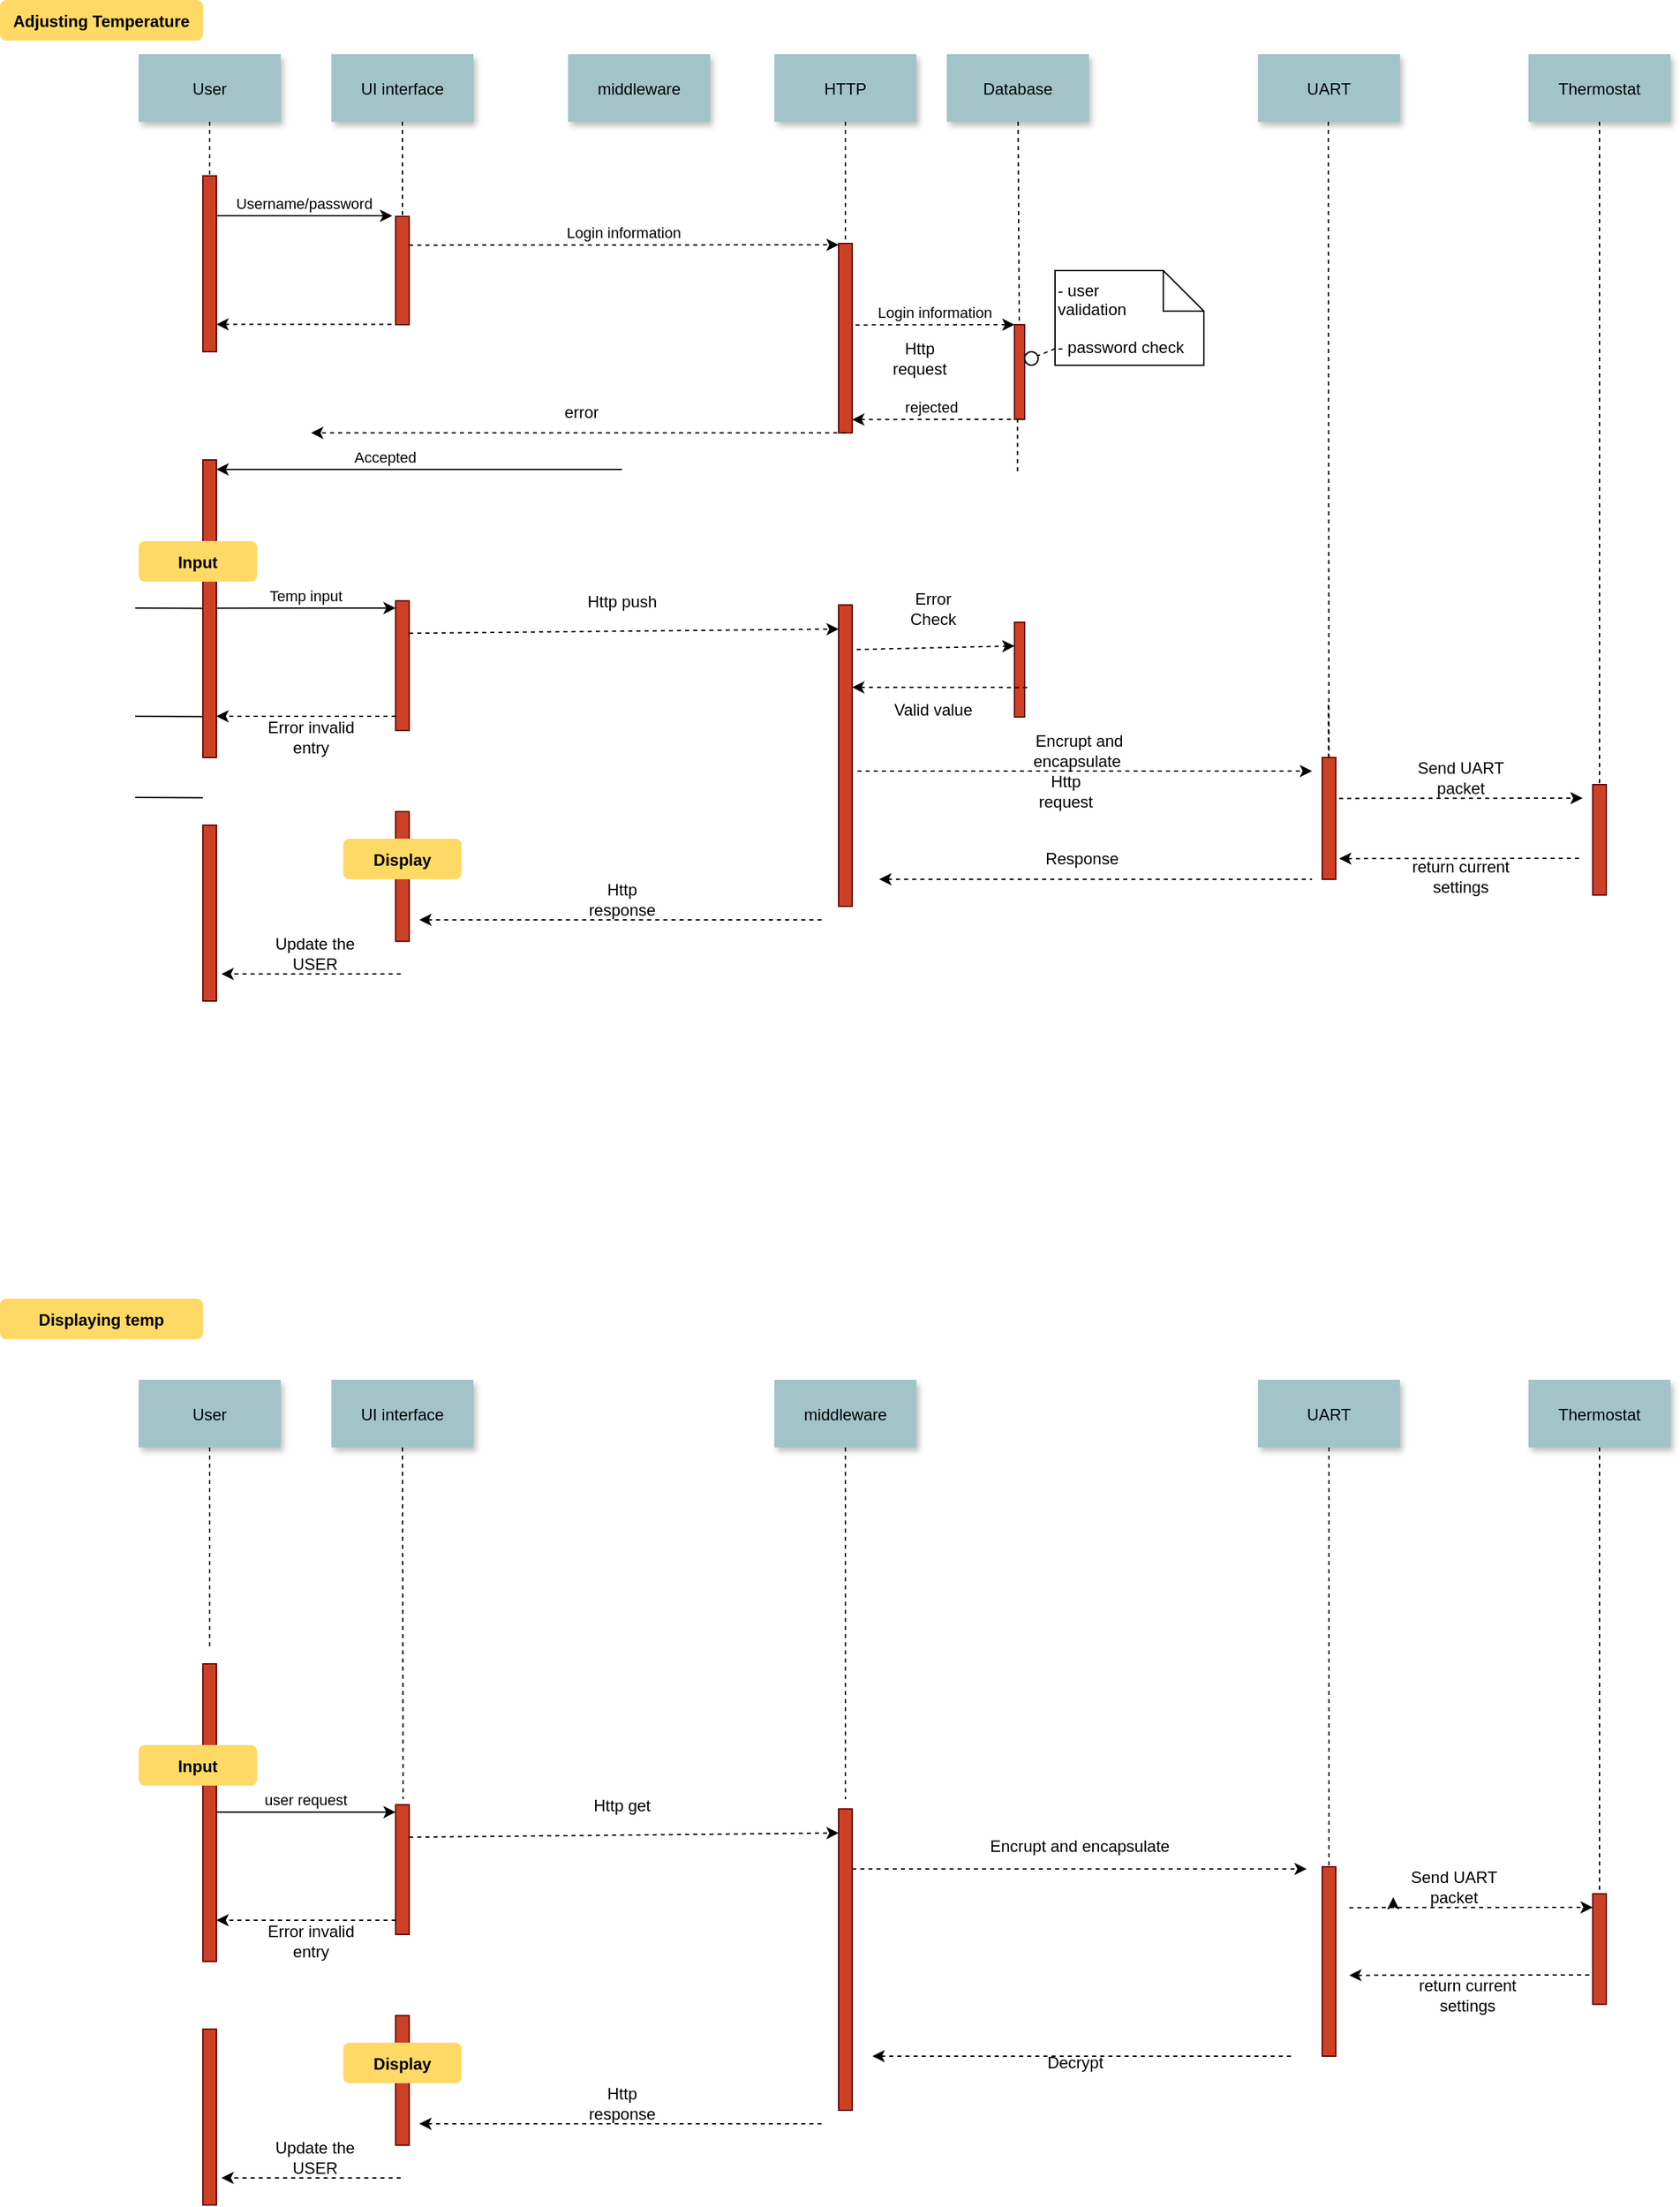 <mxfile version="24.2.5" type="device">
  <diagram name="Page-1" id="9361dd3d-8414-5efd-6122-117bd74ce7a7">
    <mxGraphModel dx="1436" dy="715" grid="1" gridSize="10" guides="1" tooltips="1" connect="1" arrows="1" fold="1" page="0" pageScale="1.5" pageWidth="826" pageHeight="1169" background="none" math="0" shadow="0">
      <root>
        <mxCell id="0" />
        <mxCell id="1" parent="0" />
        <mxCell id="2" value="" style="fillColor=#CC4125;strokeColor=#660000" parent="1" vertex="1">
          <mxGeometry x="200" y="150" width="10" height="130" as="geometry" />
        </mxCell>
        <mxCell id="4" value="User" style="shadow=1;fillColor=#A2C4C9;strokeColor=none" parent="1" vertex="1">
          <mxGeometry x="152.5" y="60" width="105" height="50" as="geometry" />
        </mxCell>
        <mxCell id="6" value="" style="fillColor=#CC4125;strokeColor=#660000" parent="1" vertex="1">
          <mxGeometry x="342.5" y="180" width="10" height="80" as="geometry" />
        </mxCell>
        <mxCell id="7" value="UI interface" style="shadow=1;fillColor=#A2C4C9;strokeColor=none" parent="1" vertex="1">
          <mxGeometry x="295" y="60" width="105" height="50" as="geometry" />
        </mxCell>
        <mxCell id="8" value="" style="edgeStyle=none;endArrow=none;dashed=1" parent="1" source="7" target="6" edge="1">
          <mxGeometry x="272.335" y="165" width="100" height="100" as="geometry">
            <mxPoint x="347.259" y="110" as="sourcePoint" />
            <mxPoint x="347.576" y="165" as="targetPoint" />
          </mxGeometry>
        </mxCell>
        <mxCell id="9" value="Username/password" style="edgeStyle=none;verticalLabelPosition=top;verticalAlign=bottom" parent="1" edge="1">
          <mxGeometry x="220" y="92" width="100" height="100" as="geometry">
            <mxPoint x="210" y="179.5" as="sourcePoint" />
            <mxPoint x="340" y="179.5" as="targetPoint" />
          </mxGeometry>
        </mxCell>
        <mxCell id="11" value="" style="edgeStyle=none;verticalLabelPosition=top;verticalAlign=bottom;endArrow=none;startArrow=classic;dashed=1" parent="1" edge="1">
          <mxGeometry x="220" y="172.259" width="100" height="100" as="geometry">
            <mxPoint x="210" y="259.759" as="sourcePoint" />
            <mxPoint x="340" y="259.759" as="targetPoint" />
          </mxGeometry>
        </mxCell>
        <mxCell id="13" value="Login information" style="edgeStyle=none;verticalLabelPosition=top;verticalAlign=bottom;dashed=1" parent="1" edge="1">
          <mxGeometry x="385.455" y="113.916" width="100" height="100" as="geometry">
            <mxPoint x="352.5" y="201.206" as="sourcePoint" />
            <mxPoint x="670" y="201" as="targetPoint" />
          </mxGeometry>
        </mxCell>
        <mxCell id="21" value="" style="fillColor=#CC4125;strokeColor=#660000" parent="1" vertex="1">
          <mxGeometry x="670" y="200" width="10" height="140" as="geometry" />
        </mxCell>
        <mxCell id="22" value="HTTP" style="shadow=1;fillColor=#A2C4C9;strokeColor=none" parent="1" vertex="1">
          <mxGeometry x="622.5" y="60" width="105" height="50" as="geometry" />
        </mxCell>
        <mxCell id="23" value="" style="edgeStyle=none;endArrow=none;dashed=1" parent="1" source="22" target="21" edge="1">
          <mxGeometry x="614.488" y="175.0" width="100" height="100" as="geometry">
            <mxPoint x="674.653" y="110" as="sourcePoint" />
            <mxPoint x="674.653" y="260" as="targetPoint" />
          </mxGeometry>
        </mxCell>
        <mxCell id="24" value="Database" style="shadow=1;fillColor=#A2C4C9;strokeColor=none" parent="1" vertex="1">
          <mxGeometry x="750" y="60" width="105" height="50" as="geometry" />
        </mxCell>
        <mxCell id="25" value="" style="edgeStyle=none;endArrow=none;dashed=1" parent="1" source="24" target="26" edge="1">
          <mxGeometry x="727.335" y="165" width="100" height="100" as="geometry">
            <mxPoint x="802.259" y="110" as="sourcePoint" />
            <mxPoint x="802.576" y="165" as="targetPoint" />
          </mxGeometry>
        </mxCell>
        <mxCell id="26" value="" style="fillColor=#CC4125;strokeColor=#660000" parent="1" vertex="1">
          <mxGeometry x="800" y="260" width="7.5" height="70" as="geometry" />
        </mxCell>
        <mxCell id="28" value="" style="edgeStyle=elbowEdgeStyle;elbow=vertical;dashed=1;verticalLabelPosition=bottom;verticalAlign=top;exitX=0.5;exitY=1;exitDx=0;exitDy=0;" parent="1" edge="1" source="21">
          <mxGeometry x="550" y="280" width="100" height="100" as="geometry">
            <mxPoint x="660" y="350" as="sourcePoint" />
            <mxPoint x="280" y="340" as="targetPoint" />
            <Array as="points">
              <mxPoint x="320" y="340" />
              <mxPoint x="583" y="378" />
            </Array>
          </mxGeometry>
        </mxCell>
        <mxCell id="30" value="Thermostat" style="shadow=1;fillColor=#A2C4C9;strokeColor=none" parent="1" vertex="1">
          <mxGeometry x="1180" y="60" width="105" height="50" as="geometry" />
        </mxCell>
        <mxCell id="33" value="" style="edgeStyle=elbowEdgeStyle;elbow=horizontal;endArrow=none;dashed=1" parent="1" source="4" target="2" edge="1">
          <mxGeometry x="230.0" y="310" width="100" height="100" as="geometry">
            <mxPoint x="230.0" y="410" as="sourcePoint" />
            <mxPoint x="330" y="310" as="targetPoint" />
          </mxGeometry>
        </mxCell>
        <mxCell id="38" value="" style="edgeStyle=elbowEdgeStyle;elbow=horizontal;endArrow=none;dashed=1" parent="1" edge="1">
          <mxGeometry x="932.259" y="240" width="100" height="100" as="geometry">
            <mxPoint x="802.259" y="329.394" as="sourcePoint" />
            <mxPoint x="802.259" y="370" as="targetPoint" />
            <Array as="points">
              <mxPoint x="802.259" y="350" />
            </Array>
          </mxGeometry>
        </mxCell>
        <mxCell id="39" value="" style="ellipse;fillColor=none" parent="1" vertex="1">
          <mxGeometry x="807.5" y="280.004" width="10.0" height="10" as="geometry" />
        </mxCell>
        <mxCell id="40" value=" - user&#xa; validation&#xa;&#xa; - password check" style="shape=note;align=left" parent="1" vertex="1">
          <mxGeometry x="829.97" y="220" width="110.03" height="70" as="geometry" />
        </mxCell>
        <mxCell id="41" value="" style="edgeStyle=none;endArrow=none;dashed=1" parent="1" source="40" target="39" edge="1">
          <mxGeometry x="1030" y="180" width="100" height="100" as="geometry">
            <mxPoint x="1030" y="280" as="sourcePoint" />
            <mxPoint x="1130" y="180" as="targetPoint" />
          </mxGeometry>
        </mxCell>
        <mxCell id="42" value="" style="fillColor=#CC4125;strokeColor=#660000" parent="1" vertex="1">
          <mxGeometry x="200" y="360" width="10" height="220" as="geometry" />
        </mxCell>
        <mxCell id="43" value="             Accepted" style="edgeStyle=elbowEdgeStyle;elbow=vertical;dashed=0;verticalLabelPosition=top;verticalAlign=bottom;align=right" parent="1" target="42" edge="1">
          <mxGeometry x="190" y="329.759" width="100" height="100" as="geometry">
            <mxPoint x="509.784" y="367" as="sourcePoint" />
            <mxPoint x="220" y="370" as="targetPoint" />
            <Array as="points" />
          </mxGeometry>
        </mxCell>
        <mxCell id="48" value="" style="fillColor=#CC4125;strokeColor=#660000" parent="1" vertex="1">
          <mxGeometry x="342.5" y="464.167" width="10" height="95.833" as="geometry" />
        </mxCell>
        <mxCell id="49" value="" style="fillColor=#CC4125;strokeColor=#660000" parent="1" vertex="1">
          <mxGeometry x="1227.5" y="600.003" width="10" height="81.667" as="geometry" />
        </mxCell>
        <mxCell id="50" value="" style="edgeStyle=none;endArrow=none;dashed=1" parent="1" source="30" target="49" edge="1">
          <mxGeometry x="956.571" y="205" width="100" height="100" as="geometry">
            <mxPoint x="1031.736" y="150" as="sourcePoint" />
            <mxPoint x="1031.736" y="329.394" as="targetPoint" />
          </mxGeometry>
        </mxCell>
        <mxCell id="51" value="Temp input" style="edgeStyle=elbowEdgeStyle;elbow=vertical;verticalLabelPosition=top;verticalAlign=bottom" parent="1" edge="1">
          <mxGeometry x="212.5" y="469.583" width="100" height="100" as="geometry">
            <mxPoint x="210" y="469.583" as="sourcePoint" />
            <mxPoint x="342.5" y="469.583" as="targetPoint" />
            <Array as="points" />
          </mxGeometry>
        </mxCell>
        <mxCell id="66" value="" style="fillColor=#CC4125;strokeColor=#660000" parent="1" vertex="1">
          <mxGeometry x="200" y="630" width="10" height="130" as="geometry" />
        </mxCell>
        <mxCell id="67" value="" style="edgeStyle=elbowEdgeStyle;elbow=vertical;dashed=1;verticalLabelPosition=bottom;verticalAlign=top" parent="1" edge="1">
          <mxGeometry x="507.5" y="664.342" width="100" height="100" as="geometry">
            <mxPoint x="342.5" y="549.5" as="sourcePoint" />
            <mxPoint x="210" y="549.5" as="targetPoint" />
            <Array as="points" />
          </mxGeometry>
        </mxCell>
        <mxCell id="71" value="Adjusting Temperature" style="rounded=1;fontStyle=1;fillColor=#FFD966;strokeColor=none" parent="1" vertex="1">
          <mxGeometry x="50" y="20" width="150" height="30" as="geometry" />
        </mxCell>
        <mxCell id="72" value="Input" style="rounded=1;fontStyle=1;fillColor=#FFD966;strokeColor=none" parent="1" vertex="1">
          <mxGeometry x="152.5" y="420" width="87.5" height="30" as="geometry" />
        </mxCell>
        <mxCell id="82" value="" style="edgeStyle=elbowEdgeStyle;elbow=vertical;endArrow=none" parent="1" edge="1">
          <mxGeometry x="60.0" y="419.711" width="100" height="100" as="geometry">
            <mxPoint x="200" y="469.711" as="sourcePoint" />
            <mxPoint x="150.0" y="469.711" as="targetPoint" />
          </mxGeometry>
        </mxCell>
        <mxCell id="83" value="" style="edgeStyle=elbowEdgeStyle;elbow=vertical;endArrow=none" parent="1" edge="1">
          <mxGeometry x="60" y="499.711" width="100" height="100" as="geometry">
            <mxPoint x="200.0" y="549.711" as="sourcePoint" />
            <mxPoint x="150" y="549.711" as="targetPoint" />
          </mxGeometry>
        </mxCell>
        <mxCell id="84" value="" style="edgeStyle=elbowEdgeStyle;elbow=vertical;endArrow=none" parent="1" edge="1">
          <mxGeometry x="60.0" y="559.711" width="100" height="100" as="geometry">
            <mxPoint x="200" y="609.711" as="sourcePoint" />
            <mxPoint x="150.0" y="609.711" as="targetPoint" />
          </mxGeometry>
        </mxCell>
        <mxCell id="H_doL6Hf1tkS4kvQg3EP-90" value="Login information" style="edgeStyle=none;verticalLabelPosition=top;verticalAlign=bottom;dashed=1;entryX=0;entryY=0;entryDx=0;entryDy=0;" parent="1" target="26" edge="1">
          <mxGeometry x="385.455" y="113.916" width="100" height="100" as="geometry">
            <mxPoint x="682.5" y="260.206" as="sourcePoint" />
            <mxPoint x="1000" y="260" as="targetPoint" />
          </mxGeometry>
        </mxCell>
        <mxCell id="H_doL6Hf1tkS4kvQg3EP-91" value="rejected" style="edgeStyle=none;verticalLabelPosition=top;verticalAlign=bottom;dashed=1;entryX=0;entryY=0;entryDx=0;entryDy=0;startArrow=classic;startFill=1;endArrow=none;endFill=0;" parent="1" edge="1">
          <mxGeometry x="385.455" y="113.916" width="100" height="100" as="geometry">
            <mxPoint x="680" y="330.206" as="sourcePoint" />
            <mxPoint x="797.5" y="330" as="targetPoint" />
            <Array as="points">
              <mxPoint x="730" y="330" />
            </Array>
          </mxGeometry>
        </mxCell>
        <mxCell id="H_doL6Hf1tkS4kvQg3EP-92" value="" style="fillColor=#CC4125;strokeColor=#660000" parent="1" vertex="1">
          <mxGeometry x="670" y="467.19" width="10" height="222.81" as="geometry" />
        </mxCell>
        <mxCell id="H_doL6Hf1tkS4kvQg3EP-95" value="Http request" style="text;html=1;align=center;verticalAlign=middle;whiteSpace=wrap;rounded=0;" parent="1" vertex="1">
          <mxGeometry x="700" y="270" width="60" height="30" as="geometry" />
        </mxCell>
        <mxCell id="H_doL6Hf1tkS4kvQg3EP-97" value="Http push" style="text;html=1;align=center;verticalAlign=middle;whiteSpace=wrap;rounded=0;" parent="1" vertex="1">
          <mxGeometry x="480" y="450" width="60" height="30" as="geometry" />
        </mxCell>
        <mxCell id="H_doL6Hf1tkS4kvQg3EP-98" value="Encrupt and encapsulate&amp;nbsp;" style="text;html=1;align=center;verticalAlign=middle;whiteSpace=wrap;rounded=0;" parent="1" vertex="1">
          <mxGeometry x="817.5" y="560" width="60" height="30" as="geometry" />
        </mxCell>
        <mxCell id="H_doL6Hf1tkS4kvQg3EP-100" value="UART" style="shadow=1;fillColor=#A2C4C9;strokeColor=none" parent="1" vertex="1">
          <mxGeometry x="980" y="60" width="105" height="50" as="geometry" />
        </mxCell>
        <mxCell id="H_doL6Hf1tkS4kvQg3EP-101" value="" style="edgeStyle=none;endArrow=none;dashed=1" parent="1" source="H_doL6Hf1tkS4kvQg3EP-104" edge="1">
          <mxGeometry x="956.571" y="205" width="100" height="100" as="geometry">
            <mxPoint x="1032" y="110" as="sourcePoint" />
            <mxPoint x="1032" y="540" as="targetPoint" />
          </mxGeometry>
        </mxCell>
        <mxCell id="H_doL6Hf1tkS4kvQg3EP-102" value="" style="edgeStyle=none;verticalLabelPosition=top;verticalAlign=bottom;dashed=1;exitX=1;exitY=0.25;exitDx=0;exitDy=0;" parent="1" source="48" edge="1">
          <mxGeometry x="385.455" y="113.916" width="100" height="100" as="geometry">
            <mxPoint x="382.5" y="485.206" as="sourcePoint" />
            <mxPoint x="670" y="485" as="targetPoint" />
          </mxGeometry>
        </mxCell>
        <mxCell id="H_doL6Hf1tkS4kvQg3EP-103" value="" style="edgeStyle=none;verticalLabelPosition=top;verticalAlign=bottom;dashed=1;" parent="1" edge="1">
          <mxGeometry x="385.455" y="113.916" width="100" height="100" as="geometry">
            <mxPoint x="683.97" y="589.996" as="sourcePoint" />
            <mxPoint x="1020" y="590" as="targetPoint" />
          </mxGeometry>
        </mxCell>
        <mxCell id="H_doL6Hf1tkS4kvQg3EP-106" value="" style="edgeStyle=none;endArrow=none;dashed=1" parent="1" target="H_doL6Hf1tkS4kvQg3EP-104" edge="1">
          <mxGeometry x="956.571" y="205" width="100" height="100" as="geometry">
            <mxPoint x="1032" y="110" as="sourcePoint" />
            <mxPoint x="1032" y="540" as="targetPoint" />
          </mxGeometry>
        </mxCell>
        <mxCell id="H_doL6Hf1tkS4kvQg3EP-104" value="" style="fillColor=#CC4125;strokeColor=#660000" parent="1" vertex="1">
          <mxGeometry x="1027.5" y="580" width="10" height="90" as="geometry" />
        </mxCell>
        <mxCell id="H_doL6Hf1tkS4kvQg3EP-107" value="" style="edgeStyle=none;verticalLabelPosition=top;verticalAlign=bottom;dashed=1;" parent="1" edge="1">
          <mxGeometry x="385.455" y="113.916" width="100" height="100" as="geometry">
            <mxPoint x="1040" y="610.206" as="sourcePoint" />
            <mxPoint x="1220" y="610" as="targetPoint" />
          </mxGeometry>
        </mxCell>
        <mxCell id="H_doL6Hf1tkS4kvQg3EP-108" value="" style="fillColor=#CC4125;strokeColor=#660000" parent="1" vertex="1">
          <mxGeometry x="800" y="480" width="7.5" height="70" as="geometry" />
        </mxCell>
        <mxCell id="H_doL6Hf1tkS4kvQg3EP-111" value="" style="edgeStyle=none;verticalLabelPosition=top;verticalAlign=bottom;dashed=1;exitX=1.334;exitY=0.148;exitDx=0;exitDy=0;exitPerimeter=0;entryX=0;entryY=0.25;entryDx=0;entryDy=0;" parent="1" source="H_doL6Hf1tkS4kvQg3EP-92" target="H_doL6Hf1tkS4kvQg3EP-108" edge="1">
          <mxGeometry x="385.455" y="113.916" width="100" height="100" as="geometry">
            <mxPoint x="700" y="490" as="sourcePoint" />
            <mxPoint x="800" y="490" as="targetPoint" />
          </mxGeometry>
        </mxCell>
        <mxCell id="H_doL6Hf1tkS4kvQg3EP-112" value="Error Check" style="text;html=1;align=center;verticalAlign=middle;whiteSpace=wrap;rounded=0;" parent="1" vertex="1">
          <mxGeometry x="710" y="455" width="60" height="30" as="geometry" />
        </mxCell>
        <mxCell id="H_doL6Hf1tkS4kvQg3EP-113" value="" style="edgeStyle=none;verticalLabelPosition=top;verticalAlign=bottom;dashed=1;startArrow=classic;startFill=1;endArrow=none;endFill=0;" parent="1" edge="1">
          <mxGeometry x="385.455" y="113.916" width="100" height="100" as="geometry">
            <mxPoint x="680" y="528.1" as="sourcePoint" />
            <mxPoint x="810" y="528.2" as="targetPoint" />
          </mxGeometry>
        </mxCell>
        <mxCell id="H_doL6Hf1tkS4kvQg3EP-114" value="Valid value" style="text;html=1;align=center;verticalAlign=middle;whiteSpace=wrap;rounded=0;" parent="1" vertex="1">
          <mxGeometry x="710" y="530" width="60" height="30" as="geometry" />
        </mxCell>
        <mxCell id="H_doL6Hf1tkS4kvQg3EP-115" value="Send UART packet" style="text;html=1;align=center;verticalAlign=middle;whiteSpace=wrap;rounded=0;" parent="1" vertex="1">
          <mxGeometry x="1085" y="580" width="90" height="30" as="geometry" />
        </mxCell>
        <mxCell id="H_doL6Hf1tkS4kvQg3EP-116" value="" style="edgeStyle=none;verticalLabelPosition=top;verticalAlign=bottom;dashed=1;endArrow=none;endFill=0;startArrow=classic;startFill=1;" parent="1" edge="1">
          <mxGeometry x="385.455" y="113.916" width="100" height="100" as="geometry">
            <mxPoint x="700" y="670" as="sourcePoint" />
            <mxPoint x="1020" y="670" as="targetPoint" />
          </mxGeometry>
        </mxCell>
        <mxCell id="H_doL6Hf1tkS4kvQg3EP-117" value="Response" style="text;html=1;align=center;verticalAlign=middle;whiteSpace=wrap;rounded=0;" parent="1" vertex="1">
          <mxGeometry x="805" y="640" width="90" height="30" as="geometry" />
        </mxCell>
        <mxCell id="H_doL6Hf1tkS4kvQg3EP-118" value="" style="edgeStyle=none;verticalLabelPosition=top;verticalAlign=bottom;dashed=1;endArrow=none;endFill=0;startArrow=classic;startFill=1;" parent="1" edge="1">
          <mxGeometry x="385.455" y="113.916" width="100" height="100" as="geometry">
            <mxPoint x="360" y="700" as="sourcePoint" />
            <mxPoint x="660" y="700" as="targetPoint" />
          </mxGeometry>
        </mxCell>
        <mxCell id="H_doL6Hf1tkS4kvQg3EP-119" value="" style="fillColor=#CC4125;strokeColor=#660000" parent="1" vertex="1">
          <mxGeometry x="342.5" y="619.997" width="10" height="95.833" as="geometry" />
        </mxCell>
        <mxCell id="H_doL6Hf1tkS4kvQg3EP-120" value="Http response" style="text;html=1;align=center;verticalAlign=middle;whiteSpace=wrap;rounded=0;" parent="1" vertex="1">
          <mxGeometry x="480" y="670" width="60" height="30" as="geometry" />
        </mxCell>
        <mxCell id="H_doL6Hf1tkS4kvQg3EP-122" value="Display" style="rounded=1;fontStyle=1;fillColor=#FFD966;strokeColor=none" parent="1" vertex="1">
          <mxGeometry x="303.75" y="640" width="87.5" height="30" as="geometry" />
        </mxCell>
        <mxCell id="H_doL6Hf1tkS4kvQg3EP-123" value="" style="edgeStyle=elbowEdgeStyle;elbow=horizontal;dashed=1;verticalLabelPosition=bottom;verticalAlign=top" parent="1" edge="1">
          <mxGeometry x="507.5" y="664.342" width="100" height="100" as="geometry">
            <mxPoint x="346.25" y="740" as="sourcePoint" />
            <mxPoint x="213.75" y="740" as="targetPoint" />
            <Array as="points" />
          </mxGeometry>
        </mxCell>
        <mxCell id="H_doL6Hf1tkS4kvQg3EP-124" value="Error invalid entry" style="text;html=1;align=center;verticalAlign=middle;whiteSpace=wrap;rounded=0;" parent="1" vertex="1">
          <mxGeometry x="240" y="550" width="80" height="30" as="geometry" />
        </mxCell>
        <mxCell id="H_doL6Hf1tkS4kvQg3EP-125" value="Update the USER" style="text;html=1;align=center;verticalAlign=middle;whiteSpace=wrap;rounded=0;" parent="1" vertex="1">
          <mxGeometry x="240" y="710" width="86.25" height="30" as="geometry" />
        </mxCell>
        <mxCell id="XTW94wJW1PPxuWSzPm6i-85" value="User" style="shadow=1;fillColor=#A2C4C9;strokeColor=none" parent="1" vertex="1">
          <mxGeometry x="152.5" y="1040" width="105" height="50" as="geometry" />
        </mxCell>
        <mxCell id="XTW94wJW1PPxuWSzPm6i-87" value="UI interface" style="shadow=1;fillColor=#A2C4C9;strokeColor=none" parent="1" vertex="1">
          <mxGeometry x="295" y="1040" width="105" height="50" as="geometry" />
        </mxCell>
        <mxCell id="XTW94wJW1PPxuWSzPm6i-88" value="" style="edgeStyle=none;endArrow=none;dashed=1" parent="1" source="XTW94wJW1PPxuWSzPm6i-87" edge="1">
          <mxGeometry x="272.335" y="165" width="100" height="100" as="geometry">
            <mxPoint x="347.259" y="1000" as="sourcePoint" />
            <mxPoint x="348" y="1350" as="targetPoint" />
          </mxGeometry>
        </mxCell>
        <mxCell id="XTW94wJW1PPxuWSzPm6i-93" value="middleware" style="shadow=1;fillColor=#A2C4C9;strokeColor=none" parent="1" vertex="1">
          <mxGeometry x="622.5" y="1040" width="105" height="50" as="geometry" />
        </mxCell>
        <mxCell id="XTW94wJW1PPxuWSzPm6i-94" value="" style="edgeStyle=none;endArrow=none;dashed=1" parent="1" source="XTW94wJW1PPxuWSzPm6i-93" edge="1">
          <mxGeometry x="614.488" y="175.0" width="100" height="100" as="geometry">
            <mxPoint x="674.653" y="1000" as="sourcePoint" />
            <mxPoint x="675" y="1350" as="targetPoint" />
          </mxGeometry>
        </mxCell>
        <mxCell id="XTW94wJW1PPxuWSzPm6i-99" value="Thermostat" style="shadow=1;fillColor=#A2C4C9;strokeColor=none" parent="1" vertex="1">
          <mxGeometry x="1180" y="1040" width="105" height="50" as="geometry" />
        </mxCell>
        <mxCell id="XTW94wJW1PPxuWSzPm6i-100" value="" style="edgeStyle=elbowEdgeStyle;elbow=horizontal;endArrow=none;dashed=1" parent="1" source="XTW94wJW1PPxuWSzPm6i-85" edge="1">
          <mxGeometry x="230.0" y="310" width="100" height="100" as="geometry">
            <mxPoint x="230.0" y="1300" as="sourcePoint" />
            <mxPoint x="205" y="1240" as="targetPoint" />
          </mxGeometry>
        </mxCell>
        <mxCell id="XTW94wJW1PPxuWSzPm6i-105" value="" style="fillColor=#CC4125;strokeColor=#660000" parent="1" vertex="1">
          <mxGeometry x="200" y="1250" width="10" height="220" as="geometry" />
        </mxCell>
        <mxCell id="XTW94wJW1PPxuWSzPm6i-107" value="" style="fillColor=#CC4125;strokeColor=#660000" parent="1" vertex="1">
          <mxGeometry x="342.5" y="1354.167" width="10" height="95.833" as="geometry" />
        </mxCell>
        <mxCell id="XTW94wJW1PPxuWSzPm6i-108" value="" style="fillColor=#CC4125;strokeColor=#660000" parent="1" vertex="1">
          <mxGeometry x="1227.5" y="1420.003" width="10" height="81.667" as="geometry" />
        </mxCell>
        <mxCell id="XTW94wJW1PPxuWSzPm6i-109" value="" style="edgeStyle=none;endArrow=none;dashed=1" parent="1" source="XTW94wJW1PPxuWSzPm6i-99" target="XTW94wJW1PPxuWSzPm6i-108" edge="1">
          <mxGeometry x="956.571" y="205" width="100" height="100" as="geometry">
            <mxPoint x="1031.736" y="1040" as="sourcePoint" />
            <mxPoint x="1031.736" y="1219.394" as="targetPoint" />
          </mxGeometry>
        </mxCell>
        <mxCell id="XTW94wJW1PPxuWSzPm6i-110" value="user request" style="edgeStyle=elbowEdgeStyle;elbow=horizontal;verticalLabelPosition=top;verticalAlign=bottom" parent="1" edge="1">
          <mxGeometry x="212.5" y="469.583" width="100" height="100" as="geometry">
            <mxPoint x="210" y="1359.583" as="sourcePoint" />
            <mxPoint x="342.5" y="1359.583" as="targetPoint" />
            <Array as="points" />
          </mxGeometry>
        </mxCell>
        <mxCell id="XTW94wJW1PPxuWSzPm6i-111" value="" style="fillColor=#CC4125;strokeColor=#660000" parent="1" vertex="1">
          <mxGeometry x="200" y="1520" width="10" height="130" as="geometry" />
        </mxCell>
        <mxCell id="XTW94wJW1PPxuWSzPm6i-112" value="" style="edgeStyle=elbowEdgeStyle;elbow=vertical;dashed=1;verticalLabelPosition=bottom;verticalAlign=top" parent="1" edge="1">
          <mxGeometry x="507.5" y="664.342" width="100" height="100" as="geometry">
            <mxPoint x="342.5" y="1439.5" as="sourcePoint" />
            <mxPoint x="210" y="1439.5" as="targetPoint" />
            <Array as="points" />
          </mxGeometry>
        </mxCell>
        <mxCell id="XTW94wJW1PPxuWSzPm6i-113" value="Displaying temp" style="rounded=1;fontStyle=1;fillColor=#FFD966;strokeColor=none" parent="1" vertex="1">
          <mxGeometry x="50" y="980" width="150" height="30" as="geometry" />
        </mxCell>
        <mxCell id="XTW94wJW1PPxuWSzPm6i-114" value="Input" style="rounded=1;fontStyle=1;fillColor=#FFD966;strokeColor=none" parent="1" vertex="1">
          <mxGeometry x="152.5" y="1310" width="87.5" height="30" as="geometry" />
        </mxCell>
        <mxCell id="XTW94wJW1PPxuWSzPm6i-120" value="" style="fillColor=#CC4125;strokeColor=#660000" parent="1" vertex="1">
          <mxGeometry x="670" y="1357.19" width="10" height="222.81" as="geometry" />
        </mxCell>
        <mxCell id="XTW94wJW1PPxuWSzPm6i-122" value="Http get" style="text;html=1;align=center;verticalAlign=middle;whiteSpace=wrap;rounded=0;" parent="1" vertex="1">
          <mxGeometry x="480" y="1340" width="60" height="30" as="geometry" />
        </mxCell>
        <mxCell id="XTW94wJW1PPxuWSzPm6i-123" value="Encrupt and encapsulate&amp;nbsp;" style="text;html=1;align=center;verticalAlign=middle;whiteSpace=wrap;rounded=0;" parent="1" vertex="1">
          <mxGeometry x="760" y="1370" width="180" height="30" as="geometry" />
        </mxCell>
        <mxCell id="XTW94wJW1PPxuWSzPm6i-125" value="" style="edgeStyle=none;endArrow=none;dashed=1" parent="1" source="XTW94wJW1PPxuWSzPm6i-129" edge="1">
          <mxGeometry x="956.571" y="205" width="100" height="100" as="geometry">
            <mxPoint x="1032" y="1000" as="sourcePoint" />
            <mxPoint x="1032" y="1430" as="targetPoint" />
          </mxGeometry>
        </mxCell>
        <mxCell id="XTW94wJW1PPxuWSzPm6i-126" value="" style="edgeStyle=none;verticalLabelPosition=top;verticalAlign=bottom;dashed=1;exitX=1;exitY=0.25;exitDx=0;exitDy=0;" parent="1" source="XTW94wJW1PPxuWSzPm6i-107" edge="1">
          <mxGeometry x="385.455" y="113.916" width="100" height="100" as="geometry">
            <mxPoint x="382.5" y="1375.206" as="sourcePoint" />
            <mxPoint x="670" y="1375" as="targetPoint" />
          </mxGeometry>
        </mxCell>
        <mxCell id="XTW94wJW1PPxuWSzPm6i-127" value="" style="edgeStyle=none;verticalLabelPosition=top;verticalAlign=bottom;dashed=1;" parent="1" edge="1">
          <mxGeometry x="385.455" y="113.916" width="100" height="100" as="geometry">
            <mxPoint x="680" y="1401.586" as="sourcePoint" />
            <mxPoint x="1016.03" y="1401.59" as="targetPoint" />
          </mxGeometry>
        </mxCell>
        <mxCell id="XTW94wJW1PPxuWSzPm6i-128" value="" style="edgeStyle=none;endArrow=none;dashed=1" parent="1" source="XTW94wJW1PPxuWSzPm6i-124" target="XTW94wJW1PPxuWSzPm6i-129" edge="1">
          <mxGeometry x="956.571" y="205" width="100" height="100" as="geometry">
            <mxPoint x="1032" y="1000" as="sourcePoint" />
            <mxPoint x="1032" y="1430" as="targetPoint" />
          </mxGeometry>
        </mxCell>
        <mxCell id="XTW94wJW1PPxuWSzPm6i-129" value="" style="fillColor=#CC4125;strokeColor=#660000" parent="1" vertex="1">
          <mxGeometry x="1027.5" y="1400" width="10" height="140" as="geometry" />
        </mxCell>
        <mxCell id="XTW94wJW1PPxuWSzPm6i-130" value="" style="edgeStyle=none;verticalLabelPosition=top;verticalAlign=bottom;dashed=1;" parent="1" edge="1">
          <mxGeometry x="385.455" y="113.916" width="100" height="100" as="geometry">
            <mxPoint x="1047.5" y="1430.206" as="sourcePoint" />
            <mxPoint x="1227.5" y="1430" as="targetPoint" />
          </mxGeometry>
        </mxCell>
        <mxCell id="XTW94wJW1PPxuWSzPm6i-136" value="Send UART packet" style="text;html=1;align=center;verticalAlign=middle;whiteSpace=wrap;rounded=0;" parent="1" vertex="1">
          <mxGeometry x="1080" y="1400" width="90" height="30" as="geometry" />
        </mxCell>
        <mxCell id="XTW94wJW1PPxuWSzPm6i-137" value="" style="edgeStyle=none;verticalLabelPosition=top;verticalAlign=bottom;dashed=1;endArrow=none;endFill=0;startArrow=classic;startFill=1;" parent="1" edge="1">
          <mxGeometry x="385.455" y="113.916" width="100" height="100" as="geometry">
            <mxPoint x="695" y="1540" as="sourcePoint" />
            <mxPoint x="1005" y="1540" as="targetPoint" />
          </mxGeometry>
        </mxCell>
        <mxCell id="XTW94wJW1PPxuWSzPm6i-138" value="Decrypt" style="text;html=1;align=center;verticalAlign=middle;whiteSpace=wrap;rounded=0;" parent="1" vertex="1">
          <mxGeometry x="800" y="1530" width="90" height="30" as="geometry" />
        </mxCell>
        <mxCell id="XTW94wJW1PPxuWSzPm6i-139" value="" style="edgeStyle=none;verticalLabelPosition=top;verticalAlign=bottom;dashed=1;endArrow=none;endFill=0;startArrow=classic;startFill=1;" parent="1" edge="1">
          <mxGeometry x="385.455" y="113.916" width="100" height="100" as="geometry">
            <mxPoint x="360" y="1590" as="sourcePoint" />
            <mxPoint x="660" y="1590" as="targetPoint" />
          </mxGeometry>
        </mxCell>
        <mxCell id="XTW94wJW1PPxuWSzPm6i-140" value="" style="fillColor=#CC4125;strokeColor=#660000" parent="1" vertex="1">
          <mxGeometry x="342.5" y="1509.997" width="10" height="95.833" as="geometry" />
        </mxCell>
        <mxCell id="XTW94wJW1PPxuWSzPm6i-141" value="Http response" style="text;html=1;align=center;verticalAlign=middle;whiteSpace=wrap;rounded=0;" parent="1" vertex="1">
          <mxGeometry x="480" y="1560" width="60" height="30" as="geometry" />
        </mxCell>
        <mxCell id="XTW94wJW1PPxuWSzPm6i-142" value="Display" style="rounded=1;fontStyle=1;fillColor=#FFD966;strokeColor=none" parent="1" vertex="1">
          <mxGeometry x="303.75" y="1530" width="87.5" height="30" as="geometry" />
        </mxCell>
        <mxCell id="XTW94wJW1PPxuWSzPm6i-143" value="" style="edgeStyle=elbowEdgeStyle;elbow=horizontal;dashed=1;verticalLabelPosition=bottom;verticalAlign=top" parent="1" edge="1">
          <mxGeometry x="507.5" y="664.342" width="100" height="100" as="geometry">
            <mxPoint x="346.25" y="1630" as="sourcePoint" />
            <mxPoint x="213.75" y="1630" as="targetPoint" />
            <Array as="points" />
          </mxGeometry>
        </mxCell>
        <mxCell id="XTW94wJW1PPxuWSzPm6i-144" value="Error invalid entry" style="text;html=1;align=center;verticalAlign=middle;whiteSpace=wrap;rounded=0;" parent="1" vertex="1">
          <mxGeometry x="240" y="1440" width="80" height="30" as="geometry" />
        </mxCell>
        <mxCell id="XTW94wJW1PPxuWSzPm6i-145" value="Update the USER" style="text;html=1;align=center;verticalAlign=middle;whiteSpace=wrap;rounded=0;" parent="1" vertex="1">
          <mxGeometry x="240" y="1600" width="86.25" height="30" as="geometry" />
        </mxCell>
        <mxCell id="XTW94wJW1PPxuWSzPm6i-124" value="UART" style="shadow=1;fillColor=#A2C4C9;strokeColor=none" parent="1" vertex="1">
          <mxGeometry x="980" y="1040" width="105" height="50" as="geometry" />
        </mxCell>
        <mxCell id="XTW94wJW1PPxuWSzPm6i-148" style="edgeStyle=orthogonalEdgeStyle;rounded=0;orthogonalLoop=1;jettySize=auto;html=1;exitX=0;exitY=1;exitDx=0;exitDy=0;entryX=0;entryY=0.75;entryDx=0;entryDy=0;" parent="1" source="XTW94wJW1PPxuWSzPm6i-136" target="XTW94wJW1PPxuWSzPm6i-136" edge="1">
          <mxGeometry relative="1" as="geometry" />
        </mxCell>
        <mxCell id="XTW94wJW1PPxuWSzPm6i-150" value="" style="edgeStyle=none;verticalLabelPosition=top;verticalAlign=bottom;dashed=1;endArrow=none;endFill=0;startArrow=classic;startFill=1;" parent="1" edge="1">
          <mxGeometry x="385.455" y="113.916" width="100" height="100" as="geometry">
            <mxPoint x="1047.5" y="1480.206" as="sourcePoint" />
            <mxPoint x="1227.5" y="1480" as="targetPoint" />
          </mxGeometry>
        </mxCell>
        <mxCell id="XTW94wJW1PPxuWSzPm6i-151" value="return current settings" style="text;html=1;align=center;verticalAlign=middle;whiteSpace=wrap;rounded=0;" parent="1" vertex="1">
          <mxGeometry x="1090" y="1480" width="90" height="30" as="geometry" />
        </mxCell>
        <mxCell id="_K9fyVZM-n8p-_RHSaBI-86" value="return current settings" style="text;html=1;align=center;verticalAlign=middle;whiteSpace=wrap;rounded=0;" parent="1" vertex="1">
          <mxGeometry x="1085" y="652.91" width="90" height="30" as="geometry" />
        </mxCell>
        <mxCell id="_K9fyVZM-n8p-_RHSaBI-87" value="" style="edgeStyle=none;verticalLabelPosition=top;verticalAlign=bottom;dashed=1;endArrow=none;endFill=0;startArrow=classic;startFill=1;" parent="1" edge="1">
          <mxGeometry x="385.455" y="113.916" width="100" height="100" as="geometry">
            <mxPoint x="1040" y="654.706" as="sourcePoint" />
            <mxPoint x="1220" y="654.5" as="targetPoint" />
          </mxGeometry>
        </mxCell>
        <mxCell id="_K9fyVZM-n8p-_RHSaBI-90" value="error" style="text;html=1;align=center;verticalAlign=middle;whiteSpace=wrap;rounded=0;" parent="1" vertex="1">
          <mxGeometry x="450" y="310" width="60" height="30" as="geometry" />
        </mxCell>
        <mxCell id="mGhU2x0meL2NSTnRe3ZL-84" value="Http request" style="text;html=1;align=center;verticalAlign=middle;whiteSpace=wrap;rounded=0;" vertex="1" parent="1">
          <mxGeometry x="807.5" y="590" width="60" height="30" as="geometry" />
        </mxCell>
        <mxCell id="mGhU2x0meL2NSTnRe3ZL-85" value="middleware" style="shadow=1;fillColor=#A2C4C9;strokeColor=none" vertex="1" parent="1">
          <mxGeometry x="470" y="60" width="105" height="50" as="geometry" />
        </mxCell>
      </root>
    </mxGraphModel>
  </diagram>
</mxfile>
